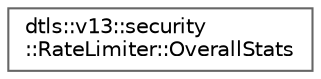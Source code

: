 digraph "Graphical Class Hierarchy"
{
 // LATEX_PDF_SIZE
  bgcolor="transparent";
  edge [fontname=Helvetica,fontsize=10,labelfontname=Helvetica,labelfontsize=10];
  node [fontname=Helvetica,fontsize=10,shape=box,height=0.2,width=0.4];
  rankdir="LR";
  Node0 [id="Node000000",label="dtls::v13::security\l::RateLimiter::OverallStats",height=0.2,width=0.4,color="grey40", fillcolor="white", style="filled",URL="$structdtls_1_1v13_1_1security_1_1RateLimiter_1_1OverallStats.html",tooltip="Get overall rate limiter statistics."];
}
